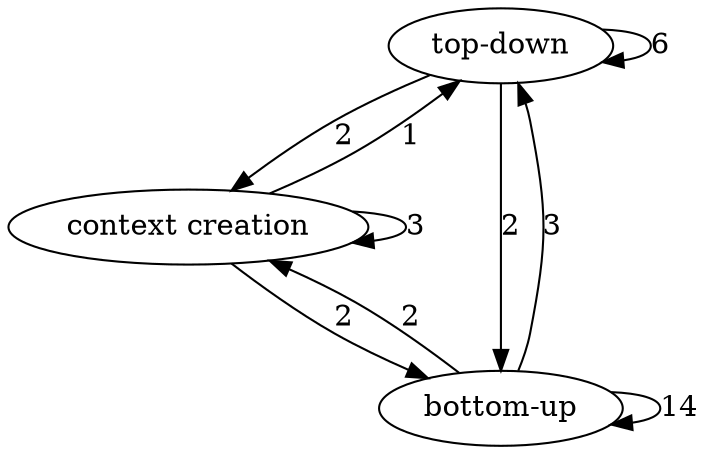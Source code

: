 digraph  {
"top-down";
"context creation";
"bottom-up";
"top-down" -> "top-down"  [weight=6, label=6];
"top-down" -> "context creation"  [weight=2, label=2];
"top-down" -> "bottom-up"  [weight=2, label=2];
"context creation" -> "top-down"  [weight=1, label=1];
"context creation" -> "context creation"  [weight=3, label=3];
"context creation" -> "bottom-up"  [weight=2, label=2];
"bottom-up" -> "top-down"  [weight=3, label=3];
"bottom-up" -> "context creation"  [weight=2, label=2];
"bottom-up" -> "bottom-up"  [weight=14, label=14];
}
